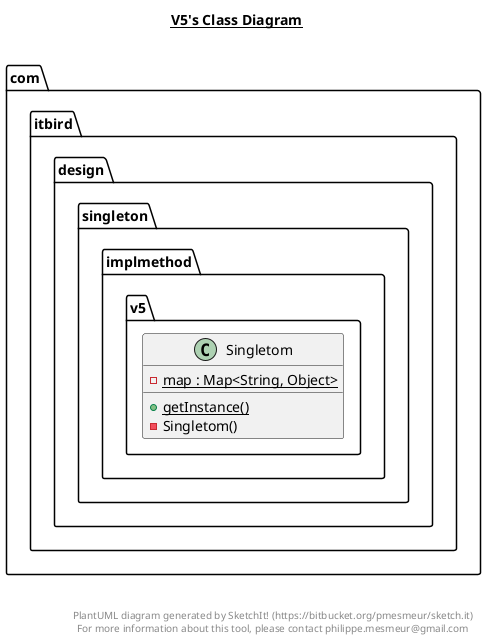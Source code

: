 @startuml

title __V5's Class Diagram__\n

  namespace com.itbird.design {
    namespace singleton.implmethod.v5 {
      class com.itbird.design.singleton.implmethod.v5.Singletom {
          {static} - map : Map<String, Object>
          {static} + getInstance()
          - Singletom()
      }
    }
  }
  



right footer


PlantUML diagram generated by SketchIt! (https://bitbucket.org/pmesmeur/sketch.it)
For more information about this tool, please contact philippe.mesmeur@gmail.com
endfooter

@enduml
